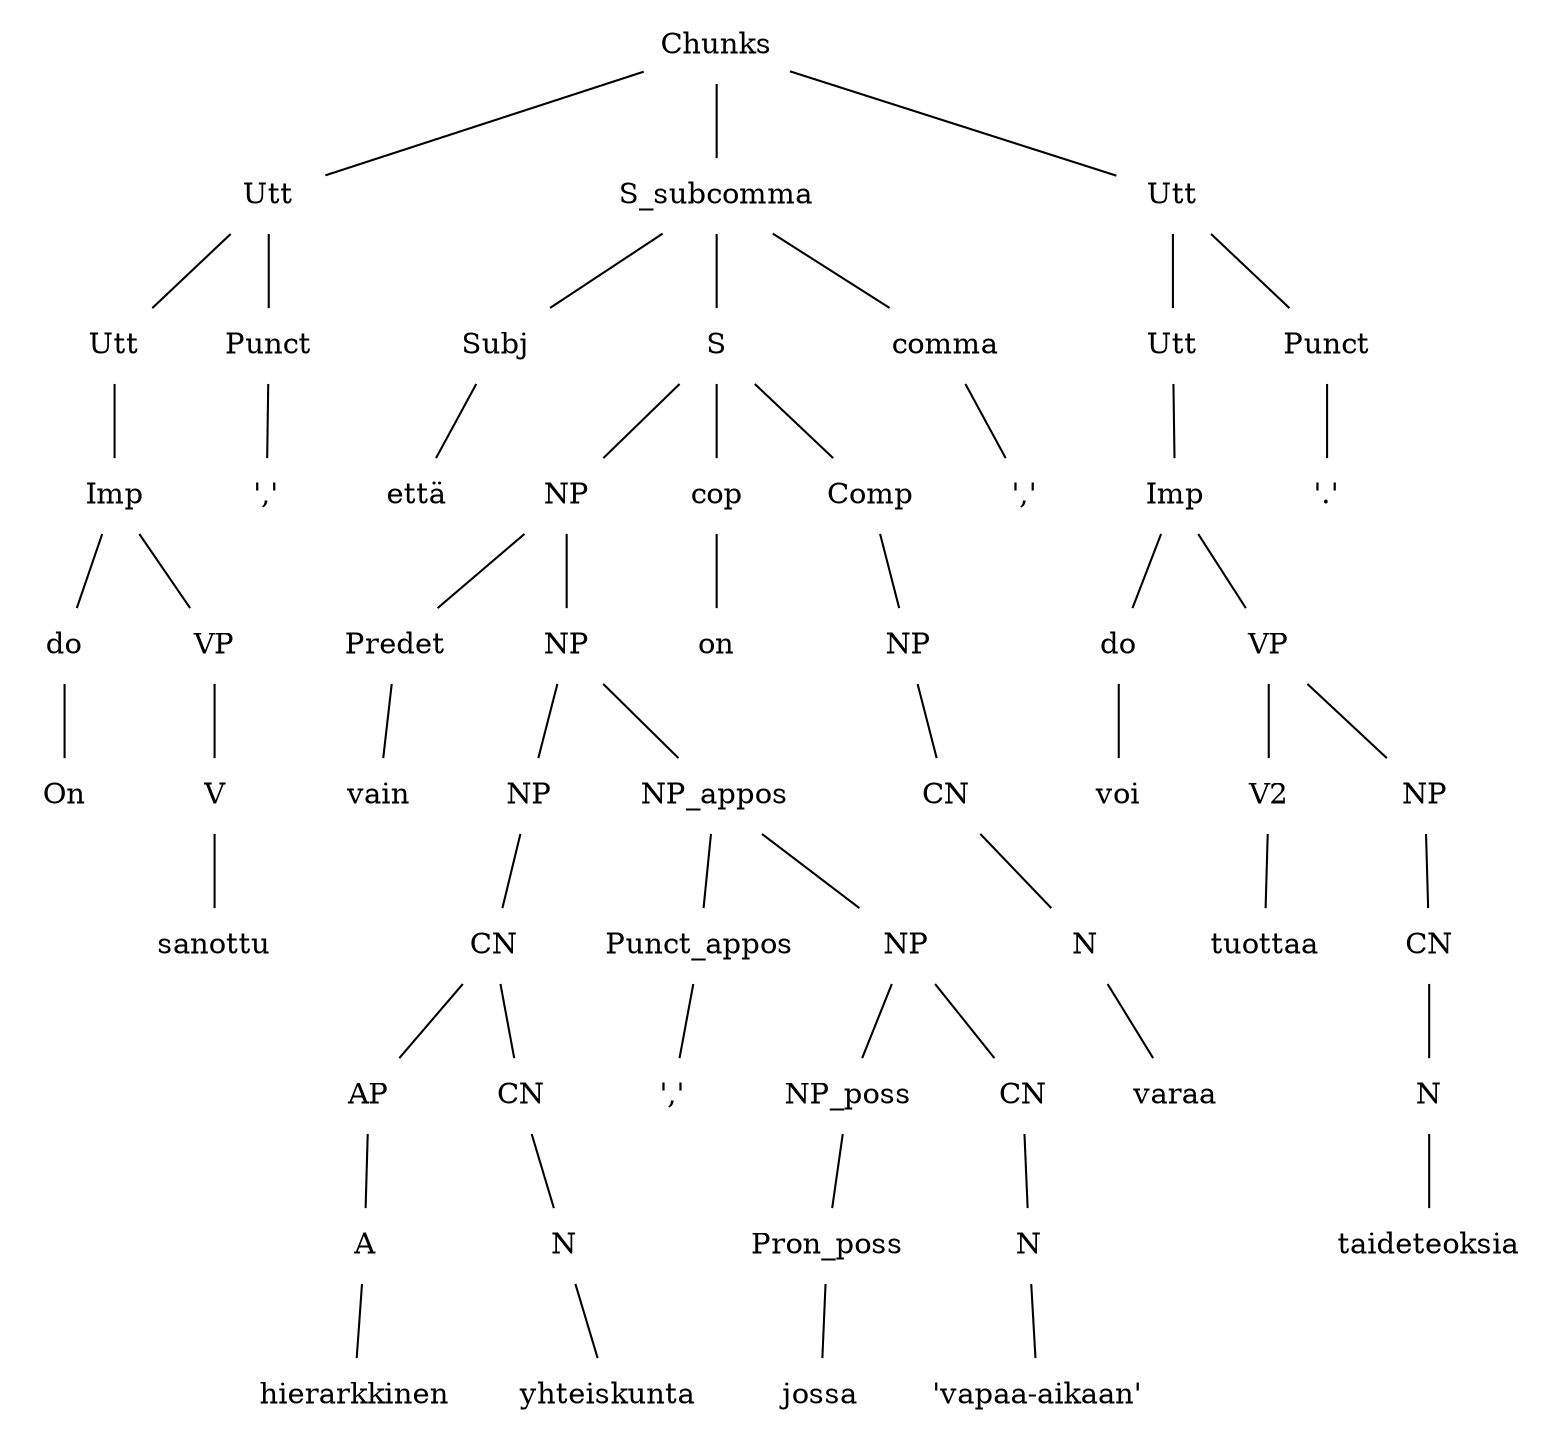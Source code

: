 graph {
n0[label = "Chunks", style = "solid", shape = "plaintext"] ;
n0_0[label = "Utt", style = "solid", shape = "plaintext"] ;
n0 -- n0_0 [style = "solid"];
n0_0_0[label = "Utt", style = "solid", shape = "plaintext"] ;
n0_0 -- n0_0_0 [style = "solid"];
n0_0_0_0[label = "Imp", style = "solid", shape = "plaintext"] ;
n0_0_0 -- n0_0_0_0 [style = "solid"];
n0_0_0_0_0[label = "do", style = "solid", shape = "plaintext"] ;
n0_0_0_0 -- n0_0_0_0_0 [style = "solid"];
n0_0_0_0_0_0[label = "On", style = "solid", shape = "plaintext"] ;
n0_0_0_0_0 -- n0_0_0_0_0_0 [style = "solid"];
n1_0_0_0_0[label = "VP", style = "solid", shape = "plaintext"] ;
n0_0_0_0 -- n1_0_0_0_0 [style = "solid"];
n0_1_0_0_0_0[label = "V", style = "solid", shape = "plaintext"] ;
n1_0_0_0_0 -- n0_1_0_0_0_0 [style = "solid"];
n0_0_1_0_0_0_0[label = "sanottu", style = "solid", shape = "plaintext"] ;
n0_1_0_0_0_0 -- n0_0_1_0_0_0_0 [style = "solid"];
n1_0_0[label = "Punct", style = "solid", shape = "plaintext"] ;
n0_0 -- n1_0_0 [style = "solid"];
n0_1_0_0[label = "','", style = "solid", shape = "plaintext"] ;
n1_0_0 -- n0_1_0_0 [style = "solid"];
n1_0[label = "S_subcomma", style = "solid", shape = "plaintext"] ;
n0 -- n1_0 [style = "solid"];
n0_1_0[label = "Subj", style = "solid", shape = "plaintext"] ;
n1_0 -- n0_1_0 [style = "solid"];
n0_0_1_0[label = "että", style = "solid", shape = "plaintext"] ;
n0_1_0 -- n0_0_1_0 [style = "solid"];
n1_1_0[label = "S", style = "solid", shape = "plaintext"] ;
n1_0 -- n1_1_0 [style = "solid"];
n0_1_1_0[label = "NP", style = "solid", shape = "plaintext"] ;
n1_1_0 -- n0_1_1_0 [style = "solid"];
n0_0_1_1_0[label = "Predet", style = "solid", shape = "plaintext"] ;
n0_1_1_0 -- n0_0_1_1_0 [style = "solid"];
n0_0_0_1_1_0[label = "vain", style = "solid", shape = "plaintext"] ;
n0_0_1_1_0 -- n0_0_0_1_1_0 [style = "solid"];
n1_0_1_1_0[label = "NP", style = "solid", shape = "plaintext"] ;
n0_1_1_0 -- n1_0_1_1_0 [style = "solid"];
n0_1_0_1_1_0[label = "NP", style = "solid", shape = "plaintext"] ;
n1_0_1_1_0 -- n0_1_0_1_1_0 [style = "solid"];
n0_0_1_0_1_1_0[label = "CN", style = "solid", shape = "plaintext"] ;
n0_1_0_1_1_0 -- n0_0_1_0_1_1_0 [style = "solid"];
n0_0_0_1_0_1_1_0[label = "AP", style = "solid", shape = "plaintext"] ;
n0_0_1_0_1_1_0 -- n0_0_0_1_0_1_1_0 [style = "solid"];
n0_0_0_0_1_0_1_1_0[label = "A", style = "solid", shape = "plaintext"] ;
n0_0_0_1_0_1_1_0 -- n0_0_0_0_1_0_1_1_0 [style = "solid"];
n0_0_0_0_0_1_0_1_1_0[label = "hierarkkinen", style = "solid", shape = "plaintext"] ;
n0_0_0_0_1_0_1_1_0 -- n0_0_0_0_0_1_0_1_1_0 [style = "solid"];
n1_0_0_1_0_1_1_0[label = "CN", style = "solid", shape = "plaintext"] ;
n0_0_1_0_1_1_0 -- n1_0_0_1_0_1_1_0 [style = "solid"];
n0_1_0_0_1_0_1_1_0[label = "N", style = "solid", shape = "plaintext"] ;
n1_0_0_1_0_1_1_0 -- n0_1_0_0_1_0_1_1_0 [style = "solid"];
n0_0_1_0_0_1_0_1_1_0[label = "yhteiskunta", style = "solid", shape = "plaintext"] ;
n0_1_0_0_1_0_1_1_0 -- n0_0_1_0_0_1_0_1_1_0 [style = "solid"];
n1_1_0_1_1_0[label = "NP_appos", style = "solid", shape = "plaintext"] ;
n1_0_1_1_0 -- n1_1_0_1_1_0 [style = "solid"];
n0_1_1_0_1_1_0[label = "Punct_appos", style = "solid", shape = "plaintext"] ;
n1_1_0_1_1_0 -- n0_1_1_0_1_1_0 [style = "solid"];
n0_0_1_1_0_1_1_0[label = "','", style = "solid", shape = "plaintext"] ;
n0_1_1_0_1_1_0 -- n0_0_1_1_0_1_1_0 [style = "solid"];
n1_1_1_0_1_1_0[label = "NP", style = "solid", shape = "plaintext"] ;
n1_1_0_1_1_0 -- n1_1_1_0_1_1_0 [style = "solid"];
n0_1_1_1_0_1_1_0[label = "NP_poss", style = "solid", shape = "plaintext"] ;
n1_1_1_0_1_1_0 -- n0_1_1_1_0_1_1_0 [style = "solid"];
n0_0_1_1_1_0_1_1_0[label = "Pron_poss", style = "solid", shape = "plaintext"] ;
n0_1_1_1_0_1_1_0 -- n0_0_1_1_1_0_1_1_0 [style = "solid"];
n0_0_0_1_1_1_0_1_1_0[label = "jossa", style = "solid", shape = "plaintext"] ;
n0_0_1_1_1_0_1_1_0 -- n0_0_0_1_1_1_0_1_1_0 [style = "solid"];
n1_1_1_1_0_1_1_0[label = "CN", style = "solid", shape = "plaintext"] ;
n1_1_1_0_1_1_0 -- n1_1_1_1_0_1_1_0 [style = "solid"];
n0_1_1_1_1_0_1_1_0[label = "N", style = "solid", shape = "plaintext"] ;
n1_1_1_1_0_1_1_0 -- n0_1_1_1_1_0_1_1_0 [style = "solid"];
n0_0_1_1_1_1_0_1_1_0[label = "'vapaa-aikaan'", style = "solid", shape = "plaintext"] ;
n0_1_1_1_1_0_1_1_0 -- n0_0_1_1_1_1_0_1_1_0 [style = "solid"];
n1_1_1_0[label = "cop", style = "solid", shape = "plaintext"] ;
n1_1_0 -- n1_1_1_0 [style = "solid"];
n0_1_1_1_0[label = "on", style = "solid", shape = "plaintext"] ;
n1_1_1_0 -- n0_1_1_1_0 [style = "solid"];
n2_1_1_0[label = "Comp", style = "solid", shape = "plaintext"] ;
n1_1_0 -- n2_1_1_0 [style = "solid"];
n0_2_1_1_0[label = "NP", style = "solid", shape = "plaintext"] ;
n2_1_1_0 -- n0_2_1_1_0 [style = "solid"];
n0_0_2_1_1_0[label = "CN", style = "solid", shape = "plaintext"] ;
n0_2_1_1_0 -- n0_0_2_1_1_0 [style = "solid"];
n0_0_0_2_1_1_0[label = "N", style = "solid", shape = "plaintext"] ;
n0_0_2_1_1_0 -- n0_0_0_2_1_1_0 [style = "solid"];
n0_0_0_0_2_1_1_0[label = "varaa", style = "solid", shape = "plaintext"] ;
n0_0_0_2_1_1_0 -- n0_0_0_0_2_1_1_0 [style = "solid"];
n2_1_0[label = "comma", style = "solid", shape = "plaintext"] ;
n1_0 -- n2_1_0 [style = "solid"];
n0_2_1_0[label = "','", style = "solid", shape = "plaintext"] ;
n2_1_0 -- n0_2_1_0 [style = "solid"];
n2_0[label = "Utt", style = "solid", shape = "plaintext"] ;
n0 -- n2_0 [style = "solid"];
n0_2_0[label = "Utt", style = "solid", shape = "plaintext"] ;
n2_0 -- n0_2_0 [style = "solid"];
n0_0_2_0[label = "Imp", style = "solid", shape = "plaintext"] ;
n0_2_0 -- n0_0_2_0 [style = "solid"];
n0_0_0_2_0[label = "do", style = "solid", shape = "plaintext"] ;
n0_0_2_0 -- n0_0_0_2_0 [style = "solid"];
n0_0_0_0_2_0[label = "voi", style = "solid", shape = "plaintext"] ;
n0_0_0_2_0 -- n0_0_0_0_2_0 [style = "solid"];
n1_0_0_2_0[label = "VP", style = "solid", shape = "plaintext"] ;
n0_0_2_0 -- n1_0_0_2_0 [style = "solid"];
n0_1_0_0_2_0[label = "V2", style = "solid", shape = "plaintext"] ;
n1_0_0_2_0 -- n0_1_0_0_2_0 [style = "solid"];
n0_0_1_0_0_2_0[label = "tuottaa", style = "solid", shape = "plaintext"] ;
n0_1_0_0_2_0 -- n0_0_1_0_0_2_0 [style = "solid"];
n1_1_0_0_2_0[label = "NP", style = "solid", shape = "plaintext"] ;
n1_0_0_2_0 -- n1_1_0_0_2_0 [style = "solid"];
n0_1_1_0_0_2_0[label = "CN", style = "solid", shape = "plaintext"] ;
n1_1_0_0_2_0 -- n0_1_1_0_0_2_0 [style = "solid"];
n0_0_1_1_0_0_2_0[label = "N", style = "solid", shape = "plaintext"] ;
n0_1_1_0_0_2_0 -- n0_0_1_1_0_0_2_0 [style = "solid"];
n0_0_0_1_1_0_0_2_0[label = "taideteoksia", style = "solid", shape = "plaintext"] ;
n0_0_1_1_0_0_2_0 -- n0_0_0_1_1_0_0_2_0 [style = "solid"];
n1_2_0[label = "Punct", style = "solid", shape = "plaintext"] ;
n2_0 -- n1_2_0 [style = "solid"];
n0_1_2_0[label = "'.'", style = "solid", shape = "plaintext"] ;
n1_2_0 -- n0_1_2_0 [style = "solid"];
}